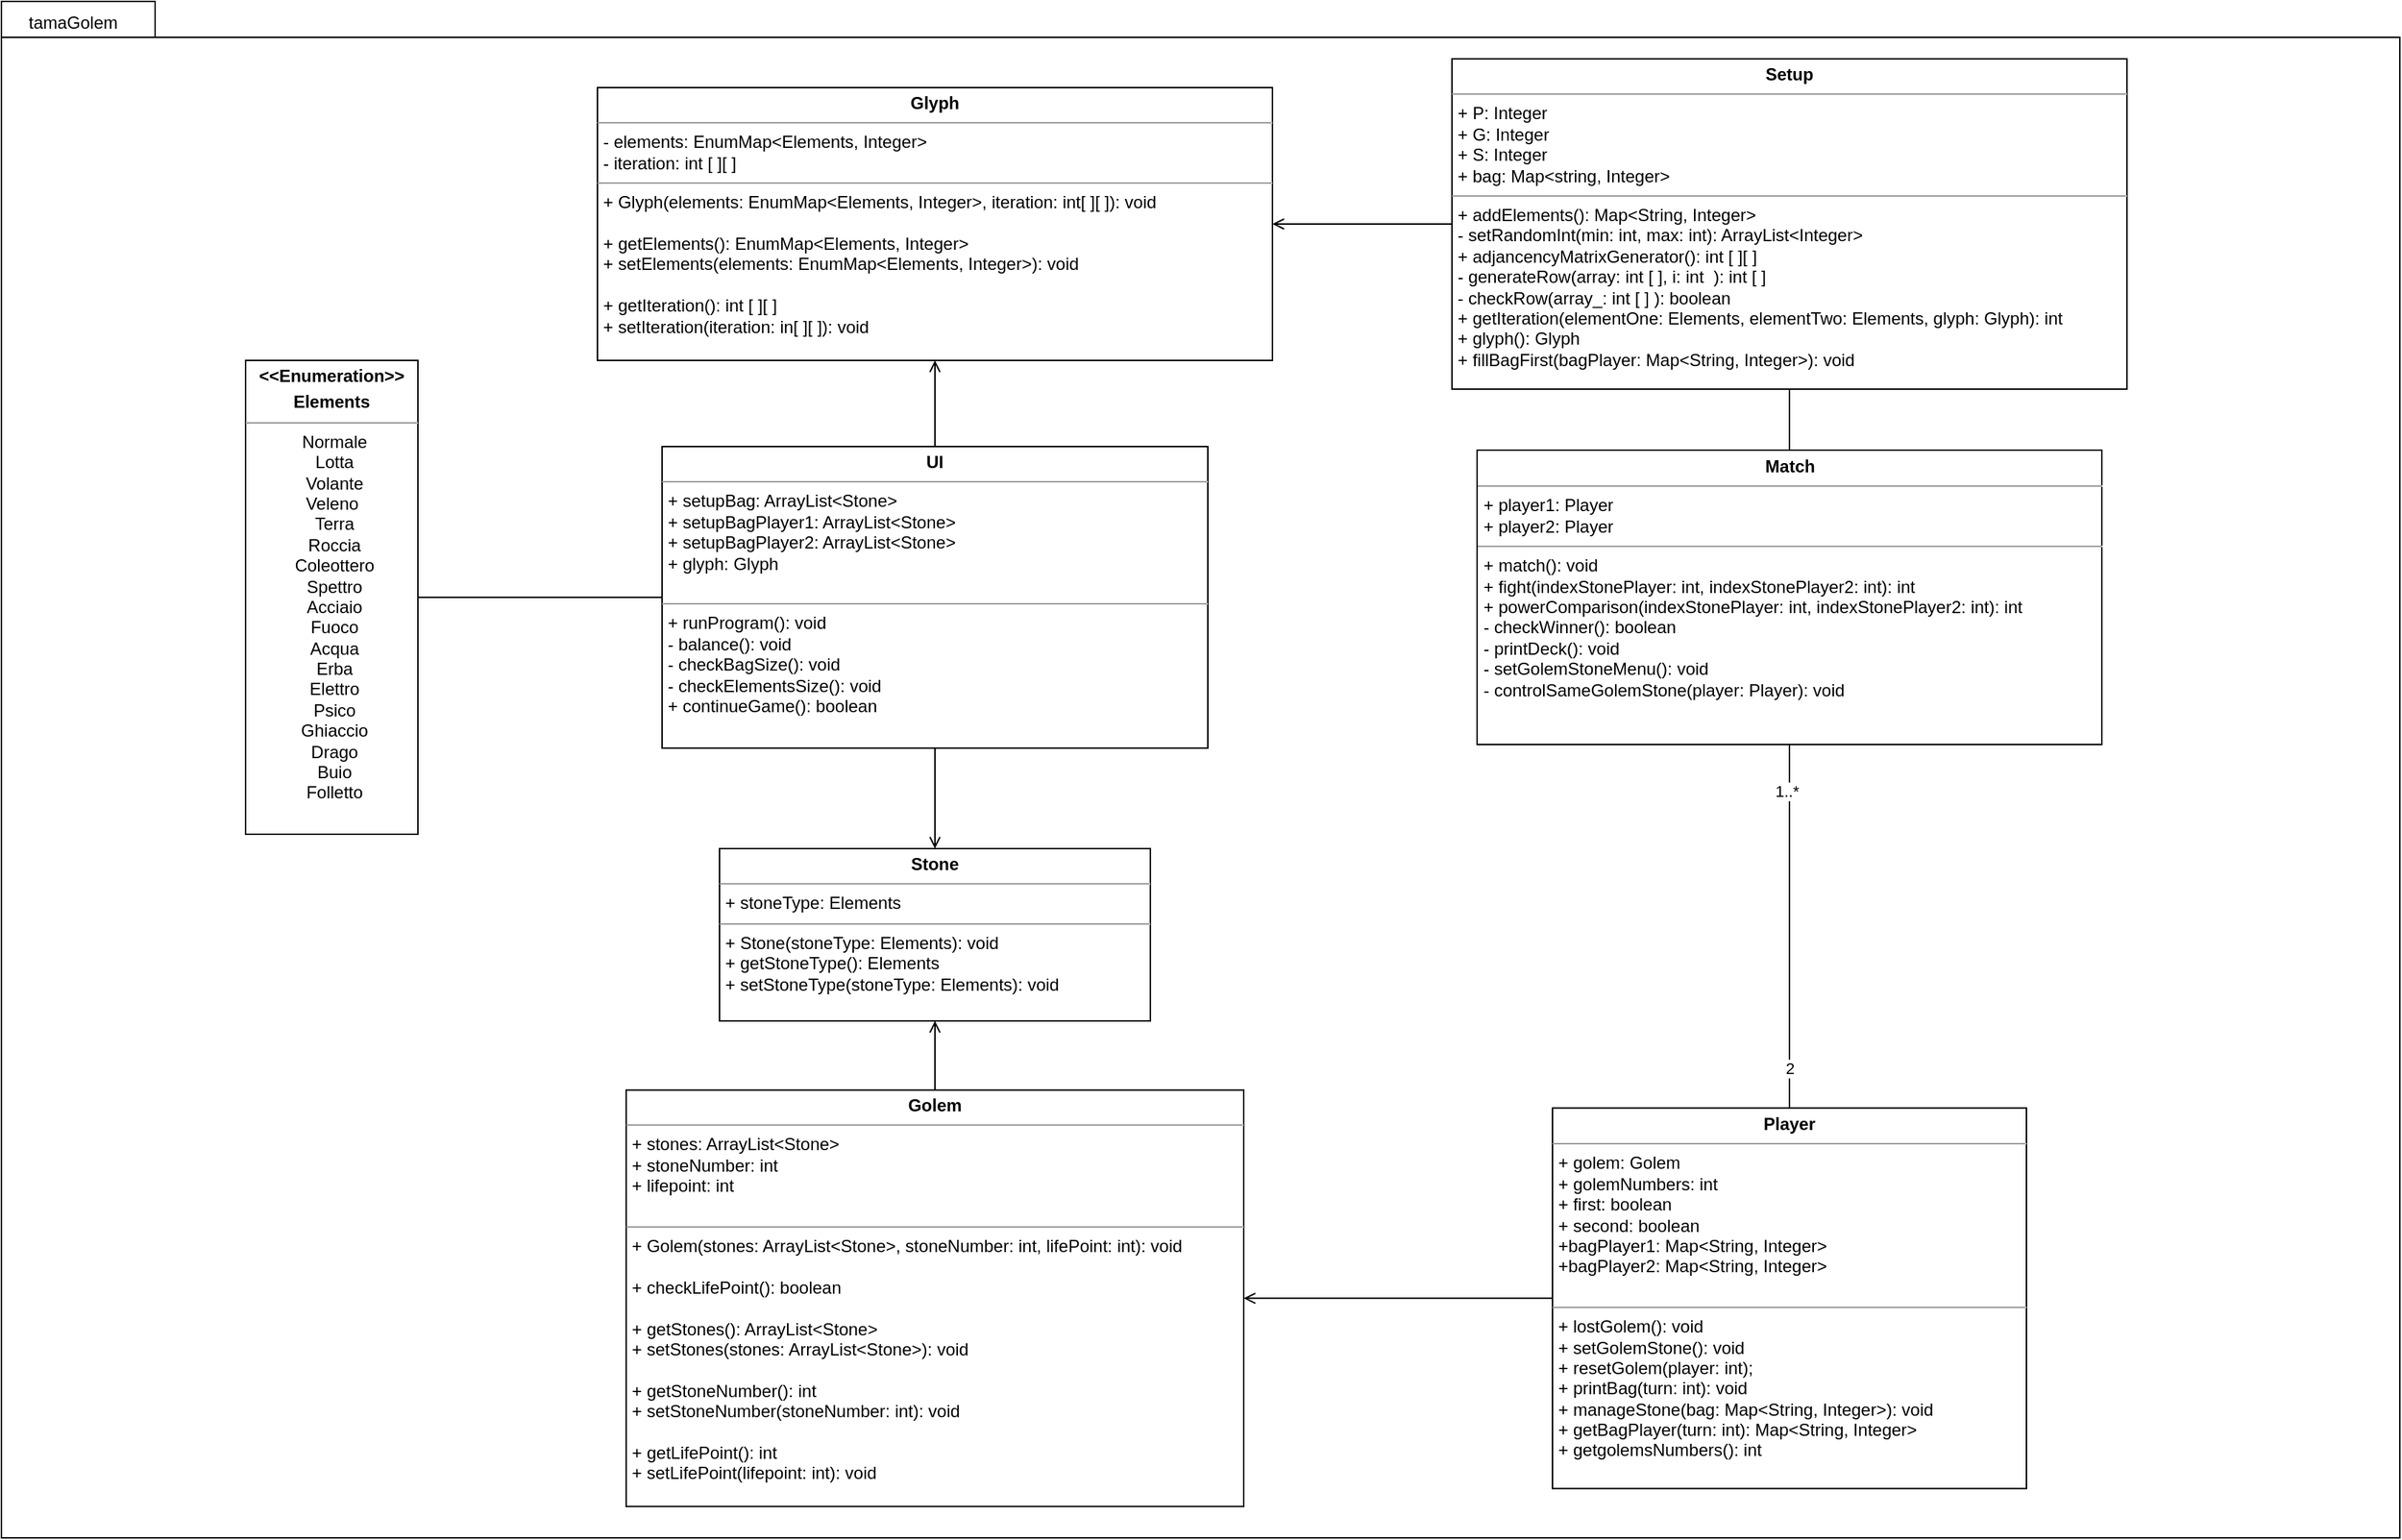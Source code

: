 <mxfile version="17.2.4" type="device"><diagram id="-AuO8tKPHucXyAxjZ2Rt" name="Pagina-1"><mxGraphModel dx="2952" dy="1331" grid="1" gridSize="10" guides="1" tooltips="1" connect="1" arrows="1" fold="1" page="1" pageScale="1" pageWidth="850" pageHeight="1100" math="0" shadow="0"><root><mxCell id="0"/><mxCell id="1" parent="0"/><mxCell id="RzpFwHatqHx6aO3xaX4p-1" value="" style="shape=folder;fontStyle=1;spacingTop=10;tabWidth=40;tabHeight=25;tabPosition=left;html=1;" parent="1" vertex="1"><mxGeometry x="-840" y="15" width="1670" height="1070" as="geometry"/></mxCell><mxCell id="RzpFwHatqHx6aO3xaX4p-4" style="edgeStyle=orthogonalEdgeStyle;rounded=0;orthogonalLoop=1;jettySize=auto;html=1;exitX=0.5;exitY=1;exitDx=0;exitDy=0;entryX=0.5;entryY=0;entryDx=0;entryDy=0;startArrow=none;startFill=0;endArrow=none;endFill=0;endSize=10;" parent="1" source="2kOPNAD53NZTCc0BuMLK-2" target="ave-tzcYdPCYyxBM9H0S-3" edge="1"><mxGeometry relative="1" as="geometry"/></mxCell><mxCell id="2kOPNAD53NZTCc0BuMLK-2" value="&lt;p style=&quot;margin: 0px ; margin-top: 4px ; text-align: center&quot;&gt;&lt;b&gt;Setup&lt;/b&gt;&lt;/p&gt;&lt;hr size=&quot;1&quot;&gt;&lt;p style=&quot;margin: 0px ; margin-left: 4px&quot;&gt;+ P: Integer&lt;/p&gt;&lt;p style=&quot;margin: 0px ; margin-left: 4px&quot;&gt;+ G: Integer&lt;/p&gt;&lt;p style=&quot;margin: 0px 0px 0px 4px&quot;&gt;+ S: Integer&lt;/p&gt;&lt;p style=&quot;margin: 0px ; margin-left: 4px&quot;&gt;+ bag: Map&amp;lt;string, Integer&amp;gt;&lt;/p&gt;&lt;hr size=&quot;1&quot;&gt;&lt;p style=&quot;margin: 0px ; margin-left: 4px&quot;&gt;+ addElements(): Map&amp;lt;String, Integer&amp;gt;&lt;/p&gt;&lt;p style=&quot;margin: 0px ; margin-left: 4px&quot;&gt;- setRandomInt(min: int, max: int): ArrayList&amp;lt;Integer&amp;gt;&lt;/p&gt;&lt;p style=&quot;margin: 0px ; margin-left: 4px&quot;&gt;+ adjancencyMatrixGenerator(): int [ ][ ]&lt;/p&gt;&lt;p style=&quot;margin: 0px ; margin-left: 4px&quot;&gt;- generateRow(array: int [ ], i: int&amp;nbsp; ): int [ ]&lt;/p&gt;&lt;p style=&quot;margin: 0px ; margin-left: 4px&quot;&gt;- checkRow(array_: int [ ] ): boolean&lt;/p&gt;&lt;p style=&quot;margin: 0px ; margin-left: 4px&quot;&gt;+ getIteration(elementOne: Elements, elementTwo: Elements, glyph: Glyph): int&lt;/p&gt;&lt;p style=&quot;margin: 0px ; margin-left: 4px&quot;&gt;+ glyph(): Glyph&lt;/p&gt;&lt;p style=&quot;margin: 0px ; margin-left: 4px&quot;&gt;+ fillBagFirst(bagPlayer: Map&amp;lt;String, Integer&amp;gt;): void&lt;/p&gt;" style="verticalAlign=top;align=left;overflow=fill;fontSize=12;fontFamily=Helvetica;html=1;" parent="1" vertex="1"><mxGeometry x="170" y="55" width="470" height="230" as="geometry"/></mxCell><mxCell id="ave-tzcYdPCYyxBM9H0S-10" style="edgeStyle=orthogonalEdgeStyle;rounded=0;orthogonalLoop=1;jettySize=auto;html=1;exitX=1;exitY=0.5;exitDx=0;exitDy=0;endArrow=none;endFill=0;startArrow=open;startFill=0;" parent="1" source="2kOPNAD53NZTCc0BuMLK-4" target="ave-tzcYdPCYyxBM9H0S-4" edge="1"><mxGeometry relative="1" as="geometry"/></mxCell><mxCell id="2kOPNAD53NZTCc0BuMLK-4" value="&lt;p style=&quot;margin: 0px ; margin-top: 4px ; text-align: center&quot;&gt;&lt;b&gt;Golem&lt;/b&gt;&lt;/p&gt;&lt;hr size=&quot;1&quot;&gt;&lt;p style=&quot;margin: 0px ; margin-left: 4px&quot;&gt;+ stones: ArrayList&amp;lt;Stone&amp;gt;&lt;/p&gt;&lt;p style=&quot;margin: 0px ; margin-left: 4px&quot;&gt;+ stoneNumber: int&lt;/p&gt;&lt;p style=&quot;margin: 0px ; margin-left: 4px&quot;&gt;+ lifepoint: int&lt;/p&gt;&lt;p style=&quot;margin: 0px ; margin-left: 4px&quot;&gt;&lt;br&gt;&lt;/p&gt;&lt;hr size=&quot;1&quot;&gt;&lt;p style=&quot;margin: 0px ; margin-left: 4px&quot;&gt;+ Golem(stones: ArrayList&amp;lt;Stone&amp;gt;, stoneNumber: int, lifePoint: int): void&lt;/p&gt;&lt;p style=&quot;margin: 0px ; margin-left: 4px&quot;&gt;&lt;br&gt;&lt;/p&gt;&lt;p style=&quot;margin: 0px ; margin-left: 4px&quot;&gt;+ checkLifePoint(): boolean&lt;/p&gt;&lt;p style=&quot;margin: 0px ; margin-left: 4px&quot;&gt;&lt;br&gt;&lt;/p&gt;&lt;p style=&quot;margin: 0px ; margin-left: 4px&quot;&gt;+ getStones(): ArrayList&amp;lt;Stone&amp;gt;&lt;/p&gt;&lt;p style=&quot;margin: 0px ; margin-left: 4px&quot;&gt;+ setStones(stones: ArrayList&amp;lt;Stone&amp;gt;): void&lt;br&gt;&lt;/p&gt;&lt;p style=&quot;margin: 0px ; margin-left: 4px&quot;&gt;&lt;br&gt;&lt;/p&gt;&lt;p style=&quot;margin: 0px ; margin-left: 4px&quot;&gt;+ getStoneNumber(): int&lt;/p&gt;&lt;p style=&quot;margin: 0px ; margin-left: 4px&quot;&gt;+ setStoneNumber(stoneNumber: int): void&lt;br&gt;&lt;/p&gt;&lt;p style=&quot;margin: 0px ; margin-left: 4px&quot;&gt;&lt;br&gt;&lt;/p&gt;&lt;p style=&quot;margin: 0px ; margin-left: 4px&quot;&gt;+ getLifePoint(): int&lt;/p&gt;&lt;p style=&quot;margin: 0px ; margin-left: 4px&quot;&gt;+ setLifePoint(lifepoint: int): void&lt;br&gt;&lt;/p&gt;" style="verticalAlign=top;align=left;overflow=fill;fontSize=12;fontFamily=Helvetica;html=1;" parent="1" vertex="1"><mxGeometry x="-405" y="773.17" width="430" height="290" as="geometry"/></mxCell><mxCell id="ave-tzcYdPCYyxBM9H0S-7" style="edgeStyle=orthogonalEdgeStyle;rounded=0;orthogonalLoop=1;jettySize=auto;html=1;exitX=1;exitY=0.5;exitDx=0;exitDy=0;entryX=0;entryY=0.5;entryDx=0;entryDy=0;endArrow=none;endFill=0;" parent="1" source="ave-tzcYdPCYyxBM9H0S-1" target="ave-tzcYdPCYyxBM9H0S-6" edge="1"><mxGeometry relative="1" as="geometry"/></mxCell><mxCell id="ave-tzcYdPCYyxBM9H0S-1" value="&lt;p style=&quot;margin: 0px ; margin-top: 4px ; text-align: center&quot;&gt;&lt;b&gt;&amp;lt;&amp;lt;Enumeration&amp;gt;&amp;gt;&lt;/b&gt;&lt;/p&gt;&lt;p style=&quot;margin: 0px ; margin-top: 4px ; text-align: center&quot;&gt;&lt;b&gt;Elements&lt;/b&gt;&lt;/p&gt;&lt;hr size=&quot;1&quot;&gt;&lt;p style=&quot;margin: 0px ; margin-left: 4px&quot;&gt;&lt;/p&gt;&lt;p style=&quot;text-align: center ; margin: 0px 0px 0px 4px&quot;&gt;Normale&lt;/p&gt;&lt;p style=&quot;text-align: center ; margin: 0px 0px 0px 4px&quot;&gt;Lotta&lt;/p&gt;&lt;p style=&quot;text-align: center ; margin: 0px 0px 0px 4px&quot;&gt;Volante&lt;/p&gt;&lt;p style=&quot;text-align: center ; margin: 0px 0px 0px 4px&quot;&gt;Veleno&amp;nbsp;&lt;/p&gt;&lt;p style=&quot;text-align: center ; margin: 0px 0px 0px 4px&quot;&gt;Terra&lt;/p&gt;&lt;p style=&quot;text-align: center ; margin: 0px 0px 0px 4px&quot;&gt;Roccia&lt;/p&gt;&lt;p style=&quot;text-align: center ; margin: 0px 0px 0px 4px&quot;&gt;Coleottero&lt;/p&gt;&lt;p style=&quot;text-align: center ; margin: 0px 0px 0px 4px&quot;&gt;Spettro&lt;/p&gt;&lt;p style=&quot;text-align: center ; margin: 0px 0px 0px 4px&quot;&gt;Acciaio&lt;/p&gt;&lt;p style=&quot;text-align: center ; margin: 0px 0px 0px 4px&quot;&gt;Fuoco&lt;/p&gt;&lt;p style=&quot;text-align: center ; margin: 0px 0px 0px 4px&quot;&gt;Acqua&lt;/p&gt;&lt;p style=&quot;text-align: center ; margin: 0px 0px 0px 4px&quot;&gt;Erba&lt;/p&gt;&lt;p style=&quot;text-align: center ; margin: 0px 0px 0px 4px&quot;&gt;Elettro&lt;/p&gt;&lt;p style=&quot;text-align: center ; margin: 0px 0px 0px 4px&quot;&gt;Psico&lt;/p&gt;&lt;p style=&quot;text-align: center ; margin: 0px 0px 0px 4px&quot;&gt;Ghiaccio&lt;/p&gt;&lt;p style=&quot;text-align: center ; margin: 0px 0px 0px 4px&quot;&gt;Drago&lt;/p&gt;&lt;p style=&quot;text-align: center ; margin: 0px 0px 0px 4px&quot;&gt;Buio&lt;/p&gt;&lt;p style=&quot;text-align: center ; margin: 0px 0px 0px 4px&quot;&gt;Folletto&lt;/p&gt;&lt;p style=&quot;text-align: center ; margin: 0px 0px 0px 4px&quot;&gt;&lt;br&gt;&lt;/p&gt;" style="verticalAlign=top;align=left;overflow=fill;fontSize=12;fontFamily=Helvetica;html=1;" parent="1" vertex="1"><mxGeometry x="-670" y="265" width="120" height="330" as="geometry"/></mxCell><mxCell id="ave-tzcYdPCYyxBM9H0S-12" style="edgeStyle=orthogonalEdgeStyle;rounded=0;orthogonalLoop=1;jettySize=auto;html=1;exitX=0.5;exitY=1;exitDx=0;exitDy=0;endArrow=none;endFill=0;startArrow=open;startFill=0;" parent="1" source="ave-tzcYdPCYyxBM9H0S-2" target="ave-tzcYdPCYyxBM9H0S-6" edge="1"><mxGeometry relative="1" as="geometry"/></mxCell><mxCell id="ave-tzcYdPCYyxBM9H0S-13" style="edgeStyle=orthogonalEdgeStyle;rounded=0;orthogonalLoop=1;jettySize=auto;html=1;exitX=1;exitY=0.5;exitDx=0;exitDy=0;entryX=0;entryY=0.5;entryDx=0;entryDy=0;endArrow=none;endFill=0;startArrow=open;startFill=0;" parent="1" source="ave-tzcYdPCYyxBM9H0S-2" target="2kOPNAD53NZTCc0BuMLK-2" edge="1"><mxGeometry relative="1" as="geometry"/></mxCell><mxCell id="ave-tzcYdPCYyxBM9H0S-2" value="&lt;p style=&quot;margin: 0px ; margin-top: 4px ; text-align: center&quot;&gt;&lt;b&gt;Glyph&lt;/b&gt;&lt;/p&gt;&lt;hr size=&quot;1&quot;&gt;&lt;p style=&quot;margin: 0px ; margin-left: 4px&quot;&gt;- elements: EnumMap&amp;lt;Elements, Integer&amp;gt;&lt;/p&gt;&lt;p style=&quot;margin: 0px ; margin-left: 4px&quot;&gt;- iteration: int [ ][ ]&lt;/p&gt;&lt;hr size=&quot;1&quot;&gt;&lt;p style=&quot;margin: 0px ; margin-left: 4px&quot;&gt;+ Glyph(elements: EnumMap&amp;lt;Elements, Integer&amp;gt;, iteration: int[ ][ ]): void&lt;/p&gt;&lt;p style=&quot;margin: 0px ; margin-left: 4px&quot;&gt;&lt;/p&gt;&lt;p style=&quot;margin: 0px 0px 0px 4px&quot;&gt;&lt;br&gt;&lt;/p&gt;&lt;p style=&quot;margin: 0px 0px 0px 4px&quot;&gt;+ getElements(): EnumMap&amp;lt;Elements, Integer&amp;gt;&lt;/p&gt;&lt;p style=&quot;margin: 0px 0px 0px 4px&quot;&gt;+ setElements(elements: EnumMap&amp;lt;Elements, Integer&amp;gt;): void&lt;/p&gt;&lt;p style=&quot;margin: 0px 0px 0px 4px&quot;&gt;&lt;br&gt;&lt;/p&gt;&lt;p style=&quot;margin: 0px 0px 0px 4px&quot;&gt;+ getIteration(): int [ ][ ]&lt;/p&gt;&lt;p style=&quot;margin: 0px 0px 0px 4px&quot;&gt;+ setIteration(iteration: in[ ][ ]): void&lt;/p&gt;&lt;p style=&quot;margin: 0px 0px 0px 4px&quot;&gt;&lt;span&gt;&amp;nbsp;&lt;/span&gt;&lt;br&gt;&lt;/p&gt;" style="verticalAlign=top;align=left;overflow=fill;fontSize=12;fontFamily=Helvetica;html=1;" parent="1" vertex="1"><mxGeometry x="-425" y="75" width="470" height="190" as="geometry"/></mxCell><mxCell id="ave-tzcYdPCYyxBM9H0S-11" style="edgeStyle=orthogonalEdgeStyle;rounded=0;orthogonalLoop=1;jettySize=auto;html=1;exitX=0.5;exitY=1;exitDx=0;exitDy=0;entryX=0.5;entryY=0;entryDx=0;entryDy=0;endArrow=none;endFill=0;" parent="1" source="ave-tzcYdPCYyxBM9H0S-3" target="ave-tzcYdPCYyxBM9H0S-4" edge="1"><mxGeometry relative="1" as="geometry"/></mxCell><mxCell id="ave-tzcYdPCYyxBM9H0S-14" value="2" style="edgeLabel;html=1;align=center;verticalAlign=middle;resizable=0;points=[];" parent="ave-tzcYdPCYyxBM9H0S-11" vertex="1" connectable="0"><mxGeometry x="0.783" relative="1" as="geometry"><mxPoint as="offset"/></mxGeometry></mxCell><mxCell id="ave-tzcYdPCYyxBM9H0S-15" value="1..*" style="edgeLabel;html=1;align=center;verticalAlign=middle;resizable=0;points=[];" parent="ave-tzcYdPCYyxBM9H0S-11" vertex="1" connectable="0"><mxGeometry x="-0.858" y="-2" relative="1" as="geometry"><mxPoint y="14" as="offset"/></mxGeometry></mxCell><mxCell id="ave-tzcYdPCYyxBM9H0S-3" value="&lt;p style=&quot;margin: 0px ; margin-top: 4px ; text-align: center&quot;&gt;&lt;b&gt;Match&lt;/b&gt;&lt;/p&gt;&lt;hr size=&quot;1&quot;&gt;&lt;p style=&quot;margin: 0px ; margin-left: 4px&quot;&gt;+ player1: Player&lt;/p&gt;&lt;p style=&quot;margin: 0px 0px 0px 4px&quot;&gt;+ player2: Player&lt;/p&gt;&lt;hr size=&quot;1&quot;&gt;&lt;p style=&quot;margin: 0px ; margin-left: 4px&quot;&gt;+ match(): void&lt;/p&gt;&lt;p style=&quot;margin: 0px ; margin-left: 4px&quot;&gt;+ fight(indexStonePlayer: int, indexStonePlayer2: int): int&lt;/p&gt;&lt;p style=&quot;margin: 0px 0px 0px 4px&quot;&gt;+ powerComparison(indexStonePlayer: int, indexStonePlayer2: int): int&lt;/p&gt;&lt;p style=&quot;margin: 0px ; margin-left: 4px&quot;&gt;- checkWinner(): boolean&lt;/p&gt;&lt;p style=&quot;margin: 0px ; margin-left: 4px&quot;&gt;- printDeck(): void&lt;/p&gt;&lt;p style=&quot;margin: 0px ; margin-left: 4px&quot;&gt;- setGolemStoneMenu(): void&lt;/p&gt;&lt;p style=&quot;margin: 0px ; margin-left: 4px&quot;&gt;- controlSameGolemStone(player: Player): void&lt;/p&gt;" style="verticalAlign=top;align=left;overflow=fill;fontSize=12;fontFamily=Helvetica;html=1;" parent="1" vertex="1"><mxGeometry x="187.5" y="327.5" width="435" height="205" as="geometry"/></mxCell><mxCell id="ave-tzcYdPCYyxBM9H0S-4" value="&lt;p style=&quot;margin: 0px ; margin-top: 4px ; text-align: center&quot;&gt;&lt;b&gt;Player&lt;/b&gt;&lt;/p&gt;&lt;hr size=&quot;1&quot;&gt;&lt;p style=&quot;margin: 0px ; margin-left: 4px&quot;&gt;+ golem: Golem&lt;/p&gt;&lt;p style=&quot;margin: 0px ; margin-left: 4px&quot;&gt;+ golemNumbers: int&lt;/p&gt;&lt;p style=&quot;margin: 0px ; margin-left: 4px&quot;&gt;+ first: boolean&lt;/p&gt;&lt;p style=&quot;margin: 0px ; margin-left: 4px&quot;&gt;+ second: boolean&lt;/p&gt;&lt;p style=&quot;margin: 0px ; margin-left: 4px&quot;&gt;+bagPlayer1: Map&amp;lt;String, Integer&amp;gt;&lt;/p&gt;&lt;p style=&quot;margin: 0px ; margin-left: 4px&quot;&gt;+bagPlayer2: Map&amp;lt;String, Integer&amp;gt;&lt;br&gt;&lt;/p&gt;&lt;div&gt;&lt;br&gt;&lt;/div&gt;&lt;hr size=&quot;1&quot;&gt;&lt;p style=&quot;margin: 0px ; margin-left: 4px&quot;&gt;+ lostGolem(): void&lt;/p&gt;&lt;p style=&quot;margin: 0px ; margin-left: 4px&quot;&gt;+ setGolemStone(): void&lt;/p&gt;&lt;p style=&quot;margin: 0px ; margin-left: 4px&quot;&gt;+ resetGolem(player: int);&lt;/p&gt;&lt;p style=&quot;margin: 0px ; margin-left: 4px&quot;&gt;+ printBag(turn: int): void&lt;/p&gt;&lt;p style=&quot;margin: 0px ; margin-left: 4px&quot;&gt;+ manageStone(bag: Map&amp;lt;String, Integer&amp;gt;): void&lt;/p&gt;&lt;p style=&quot;margin: 0px ; margin-left: 4px&quot;&gt;+ getBagPlayer(turn: int): Map&amp;lt;String, Integer&amp;gt;&lt;/p&gt;&lt;p style=&quot;margin: 0px ; margin-left: 4px&quot;&gt;+ getgolemsNumbers(): int&lt;/p&gt;" style="verticalAlign=top;align=left;overflow=fill;fontSize=12;fontFamily=Helvetica;html=1;" parent="1" vertex="1"><mxGeometry x="240" y="785.67" width="330" height="265" as="geometry"/></mxCell><mxCell id="ave-tzcYdPCYyxBM9H0S-8" style="edgeStyle=orthogonalEdgeStyle;rounded=0;orthogonalLoop=1;jettySize=auto;html=1;exitX=0.5;exitY=0;exitDx=0;exitDy=0;entryX=0.5;entryY=1;entryDx=0;entryDy=0;endArrow=none;endFill=0;startArrow=open;startFill=0;" parent="1" source="ave-tzcYdPCYyxBM9H0S-5" target="ave-tzcYdPCYyxBM9H0S-6" edge="1"><mxGeometry relative="1" as="geometry"/></mxCell><mxCell id="ave-tzcYdPCYyxBM9H0S-9" style="edgeStyle=orthogonalEdgeStyle;rounded=0;orthogonalLoop=1;jettySize=auto;html=1;exitX=0.5;exitY=1;exitDx=0;exitDy=0;entryX=0.5;entryY=0;entryDx=0;entryDy=0;endArrow=none;endFill=0;startArrow=open;startFill=0;endSize=10;" parent="1" source="ave-tzcYdPCYyxBM9H0S-5" target="2kOPNAD53NZTCc0BuMLK-4" edge="1"><mxGeometry relative="1" as="geometry"/></mxCell><mxCell id="ave-tzcYdPCYyxBM9H0S-5" value="&lt;p style=&quot;margin: 0px ; margin-top: 4px ; text-align: center&quot;&gt;&lt;b&gt;Stone&lt;/b&gt;&lt;/p&gt;&lt;hr size=&quot;1&quot;&gt;&lt;p style=&quot;margin: 0px ; margin-left: 4px&quot;&gt;+ stoneType: Elements&lt;/p&gt;&lt;hr size=&quot;1&quot;&gt;&lt;p style=&quot;margin: 0px ; margin-left: 4px&quot;&gt;+ Stone(stoneType: Elements): void&lt;/p&gt;&lt;p style=&quot;margin: 0px ; margin-left: 4px&quot;&gt;+ getStoneType(): Elements&lt;/p&gt;&lt;p style=&quot;margin: 0px ; margin-left: 4px&quot;&gt;+ setStoneType(stoneType: Elements): void&lt;br&gt;&lt;/p&gt;" style="verticalAlign=top;align=left;overflow=fill;fontSize=12;fontFamily=Helvetica;html=1;" parent="1" vertex="1"><mxGeometry x="-340" y="605" width="300" height="120" as="geometry"/></mxCell><mxCell id="ave-tzcYdPCYyxBM9H0S-6" value="&lt;p style=&quot;margin: 0px ; margin-top: 4px ; text-align: center&quot;&gt;&lt;b&gt;UI&lt;/b&gt;&lt;/p&gt;&lt;hr size=&quot;1&quot;&gt;&lt;p style=&quot;margin: 0px ; margin-left: 4px&quot;&gt;+ setupBag: ArrayList&amp;lt;Stone&amp;gt;&lt;/p&gt;&lt;p style=&quot;margin: 0px ; margin-left: 4px&quot;&gt;+ setupBagPlayer1: ArrayList&amp;lt;Stone&amp;gt;&lt;/p&gt;&lt;p style=&quot;margin: 0px ; margin-left: 4px&quot;&gt;+ setupBagPlayer2: ArrayList&amp;lt;Stone&amp;gt;&lt;br&gt;&lt;/p&gt;&lt;p style=&quot;margin: 0px ; margin-left: 4px&quot;&gt;+ glyph: Glyph&lt;/p&gt;&lt;div&gt;&lt;br&gt;&lt;/div&gt;&lt;hr size=&quot;1&quot;&gt;&lt;p style=&quot;margin: 0px ; margin-left: 4px&quot;&gt;+ runProgram(): void&lt;/p&gt;&lt;p style=&quot;margin: 0px ; margin-left: 4px&quot;&gt;- balance(): void&lt;/p&gt;&lt;p style=&quot;margin: 0px ; margin-left: 4px&quot;&gt;- checkBagSize(): void&lt;/p&gt;&lt;p style=&quot;margin: 0px 0px 0px 4px&quot;&gt;- checkElementsSize(): void&lt;/p&gt;&lt;p style=&quot;margin: 0px 0px 0px 4px&quot;&gt;+ continueGame(): boolean&lt;/p&gt;&lt;p style=&quot;margin: 0px 0px 0px 4px&quot;&gt;&lt;br&gt;&lt;/p&gt;&lt;p style=&quot;margin: 0px ; margin-left: 4px&quot;&gt;&lt;br&gt;&lt;/p&gt;" style="verticalAlign=top;align=left;overflow=fill;fontSize=12;fontFamily=Helvetica;html=1;" parent="1" vertex="1"><mxGeometry x="-380" y="325" width="380" height="210" as="geometry"/></mxCell><mxCell id="YzkYsA5BJ99Vm3_WOYlZ-2" value="tamaGolem" style="text;html=1;strokeColor=none;fillColor=none;align=center;verticalAlign=middle;whiteSpace=wrap;rounded=0;" parent="1" vertex="1"><mxGeometry x="-830" y="15" width="80" height="30" as="geometry"/></mxCell></root></mxGraphModel></diagram></mxfile>